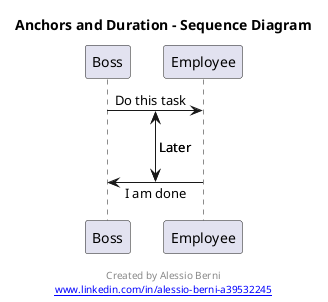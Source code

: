 @startuml Anchors_and_Duration

title Anchors and Duration - Sequence Diagram

'You must use the following pragma statement to use anchors
!pragma teoz true

{start} Boss -> Employee : Do this task

||60||

skinparam responseMessageBelowArrow true
{end} Boss <- Employee : I am done

{start} <-> {end} : Later

footer

	Created by Alessio Berni
	[[www.linkedin.com/in/alessio-berni-a39532245]]
end footer

@enduml